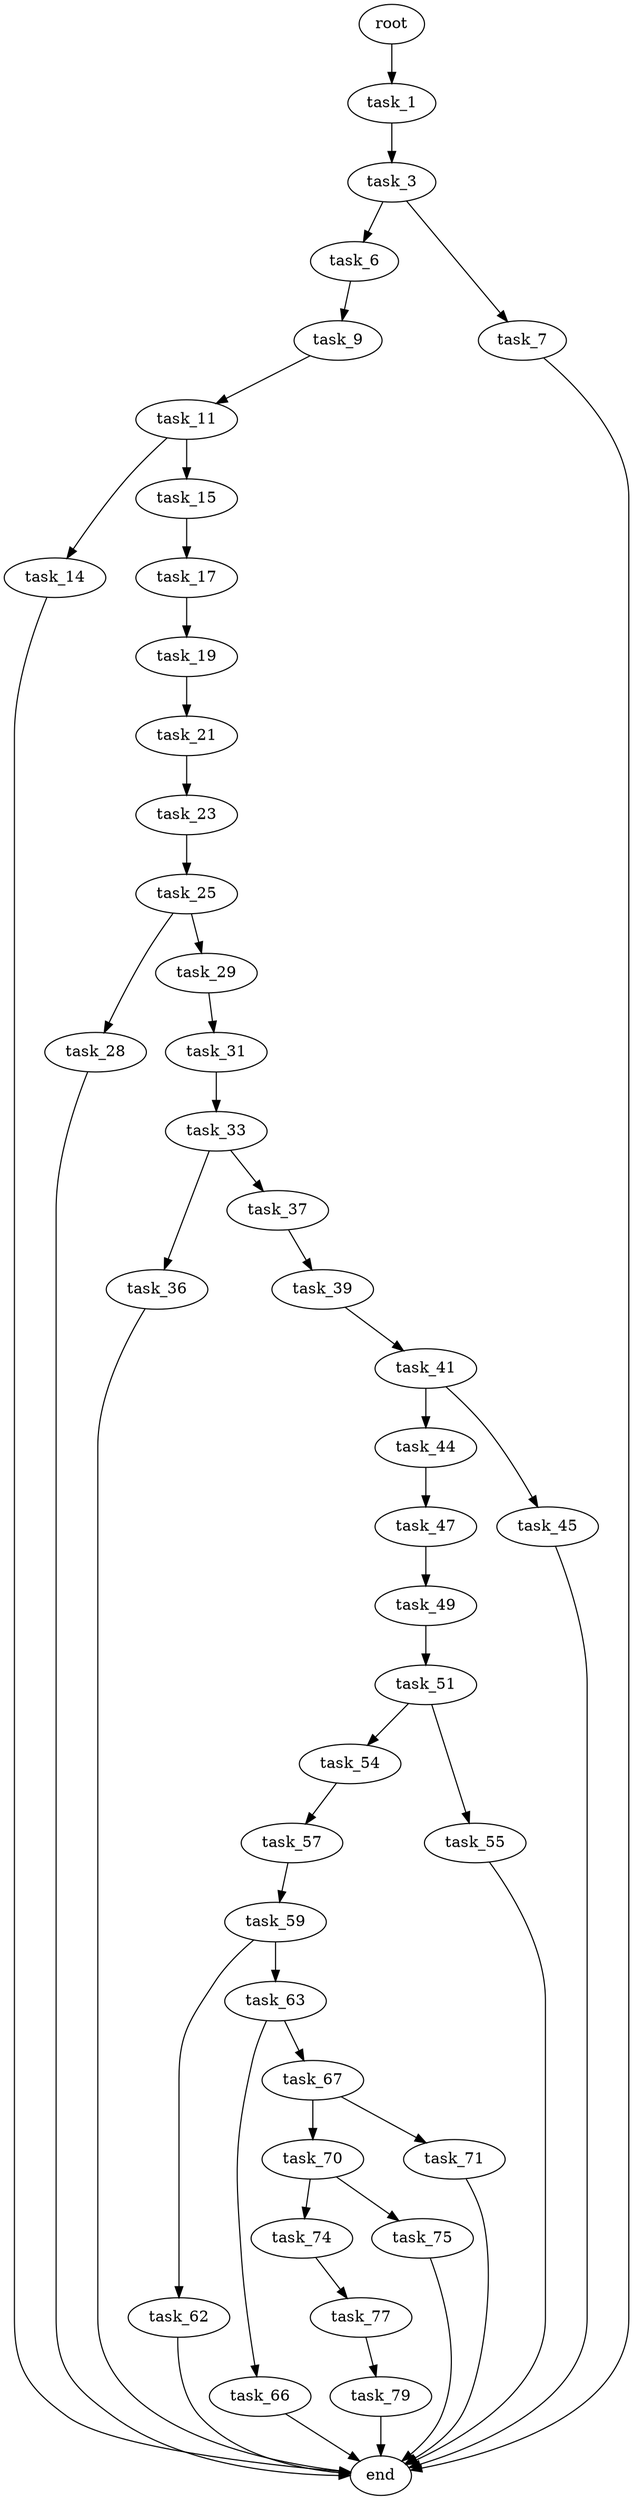 digraph G {
  root [size="0.000000"];
  task_1 [size="484022037244.000000"];
  task_3 [size="1073741824000.000000"];
  task_6 [size="549755813888.000000"];
  task_7 [size="39888876579.000000"];
  task_9 [size="782757789696.000000"];
  task_11 [size="68719476736.000000"];
  task_14 [size="81816008331.000000"];
  task_15 [size="63540999934.000000"];
  task_17 [size="3867405998.000000"];
  task_19 [size="2121181223.000000"];
  task_21 [size="6273122995.000000"];
  task_23 [size="1073741824000.000000"];
  task_25 [size="549755813888.000000"];
  task_28 [size="3831904178.000000"];
  task_29 [size="626373511772.000000"];
  task_31 [size="19916601571.000000"];
  task_33 [size="353910725784.000000"];
  task_36 [size="134217728000.000000"];
  task_37 [size="134217728000.000000"];
  task_39 [size="134217728000.000000"];
  task_41 [size="932801461367.000000"];
  task_44 [size="275974869899.000000"];
  task_45 [size="1861137300.000000"];
  task_47 [size="624438031746.000000"];
  task_49 [size="3358659817.000000"];
  task_51 [size="289409561680.000000"];
  task_54 [size="68719476736.000000"];
  task_55 [size="368293445632.000000"];
  task_57 [size="42528038475.000000"];
  task_59 [size="549755813888.000000"];
  task_62 [size="601423421180.000000"];
  task_63 [size="16422324196.000000"];
  task_66 [size="36376623398.000000"];
  task_67 [size="179365705373.000000"];
  task_70 [size="368293445632.000000"];
  task_71 [size="4622615064.000000"];
  task_74 [size="3655602697.000000"];
  task_75 [size="5334087149.000000"];
  task_77 [size="4226148709.000000"];
  task_79 [size="25080710800.000000"];
  end [size="0.000000"];

  root -> task_1 [size="1.000000"];
  task_1 -> task_3 [size="301989888.000000"];
  task_3 -> task_6 [size="838860800.000000"];
  task_3 -> task_7 [size="838860800.000000"];
  task_6 -> task_9 [size="536870912.000000"];
  task_7 -> end [size="1.000000"];
  task_9 -> task_11 [size="679477248.000000"];
  task_11 -> task_14 [size="134217728.000000"];
  task_11 -> task_15 [size="134217728.000000"];
  task_14 -> end [size="1.000000"];
  task_15 -> task_17 [size="75497472.000000"];
  task_17 -> task_19 [size="75497472.000000"];
  task_19 -> task_21 [size="75497472.000000"];
  task_21 -> task_23 [size="411041792.000000"];
  task_23 -> task_25 [size="838860800.000000"];
  task_25 -> task_28 [size="536870912.000000"];
  task_25 -> task_29 [size="536870912.000000"];
  task_28 -> end [size="1.000000"];
  task_29 -> task_31 [size="411041792.000000"];
  task_31 -> task_33 [size="838860800.000000"];
  task_33 -> task_36 [size="838860800.000000"];
  task_33 -> task_37 [size="838860800.000000"];
  task_36 -> end [size="1.000000"];
  task_37 -> task_39 [size="209715200.000000"];
  task_39 -> task_41 [size="209715200.000000"];
  task_41 -> task_44 [size="838860800.000000"];
  task_41 -> task_45 [size="838860800.000000"];
  task_44 -> task_47 [size="411041792.000000"];
  task_45 -> end [size="1.000000"];
  task_47 -> task_49 [size="536870912.000000"];
  task_49 -> task_51 [size="75497472.000000"];
  task_51 -> task_54 [size="301989888.000000"];
  task_51 -> task_55 [size="301989888.000000"];
  task_54 -> task_57 [size="134217728.000000"];
  task_55 -> end [size="1.000000"];
  task_57 -> task_59 [size="33554432.000000"];
  task_59 -> task_62 [size="536870912.000000"];
  task_59 -> task_63 [size="536870912.000000"];
  task_62 -> end [size="1.000000"];
  task_63 -> task_66 [size="536870912.000000"];
  task_63 -> task_67 [size="536870912.000000"];
  task_66 -> end [size="1.000000"];
  task_67 -> task_70 [size="301989888.000000"];
  task_67 -> task_71 [size="301989888.000000"];
  task_70 -> task_74 [size="411041792.000000"];
  task_70 -> task_75 [size="411041792.000000"];
  task_71 -> end [size="1.000000"];
  task_74 -> task_77 [size="134217728.000000"];
  task_75 -> end [size="1.000000"];
  task_77 -> task_79 [size="75497472.000000"];
  task_79 -> end [size="1.000000"];
}
